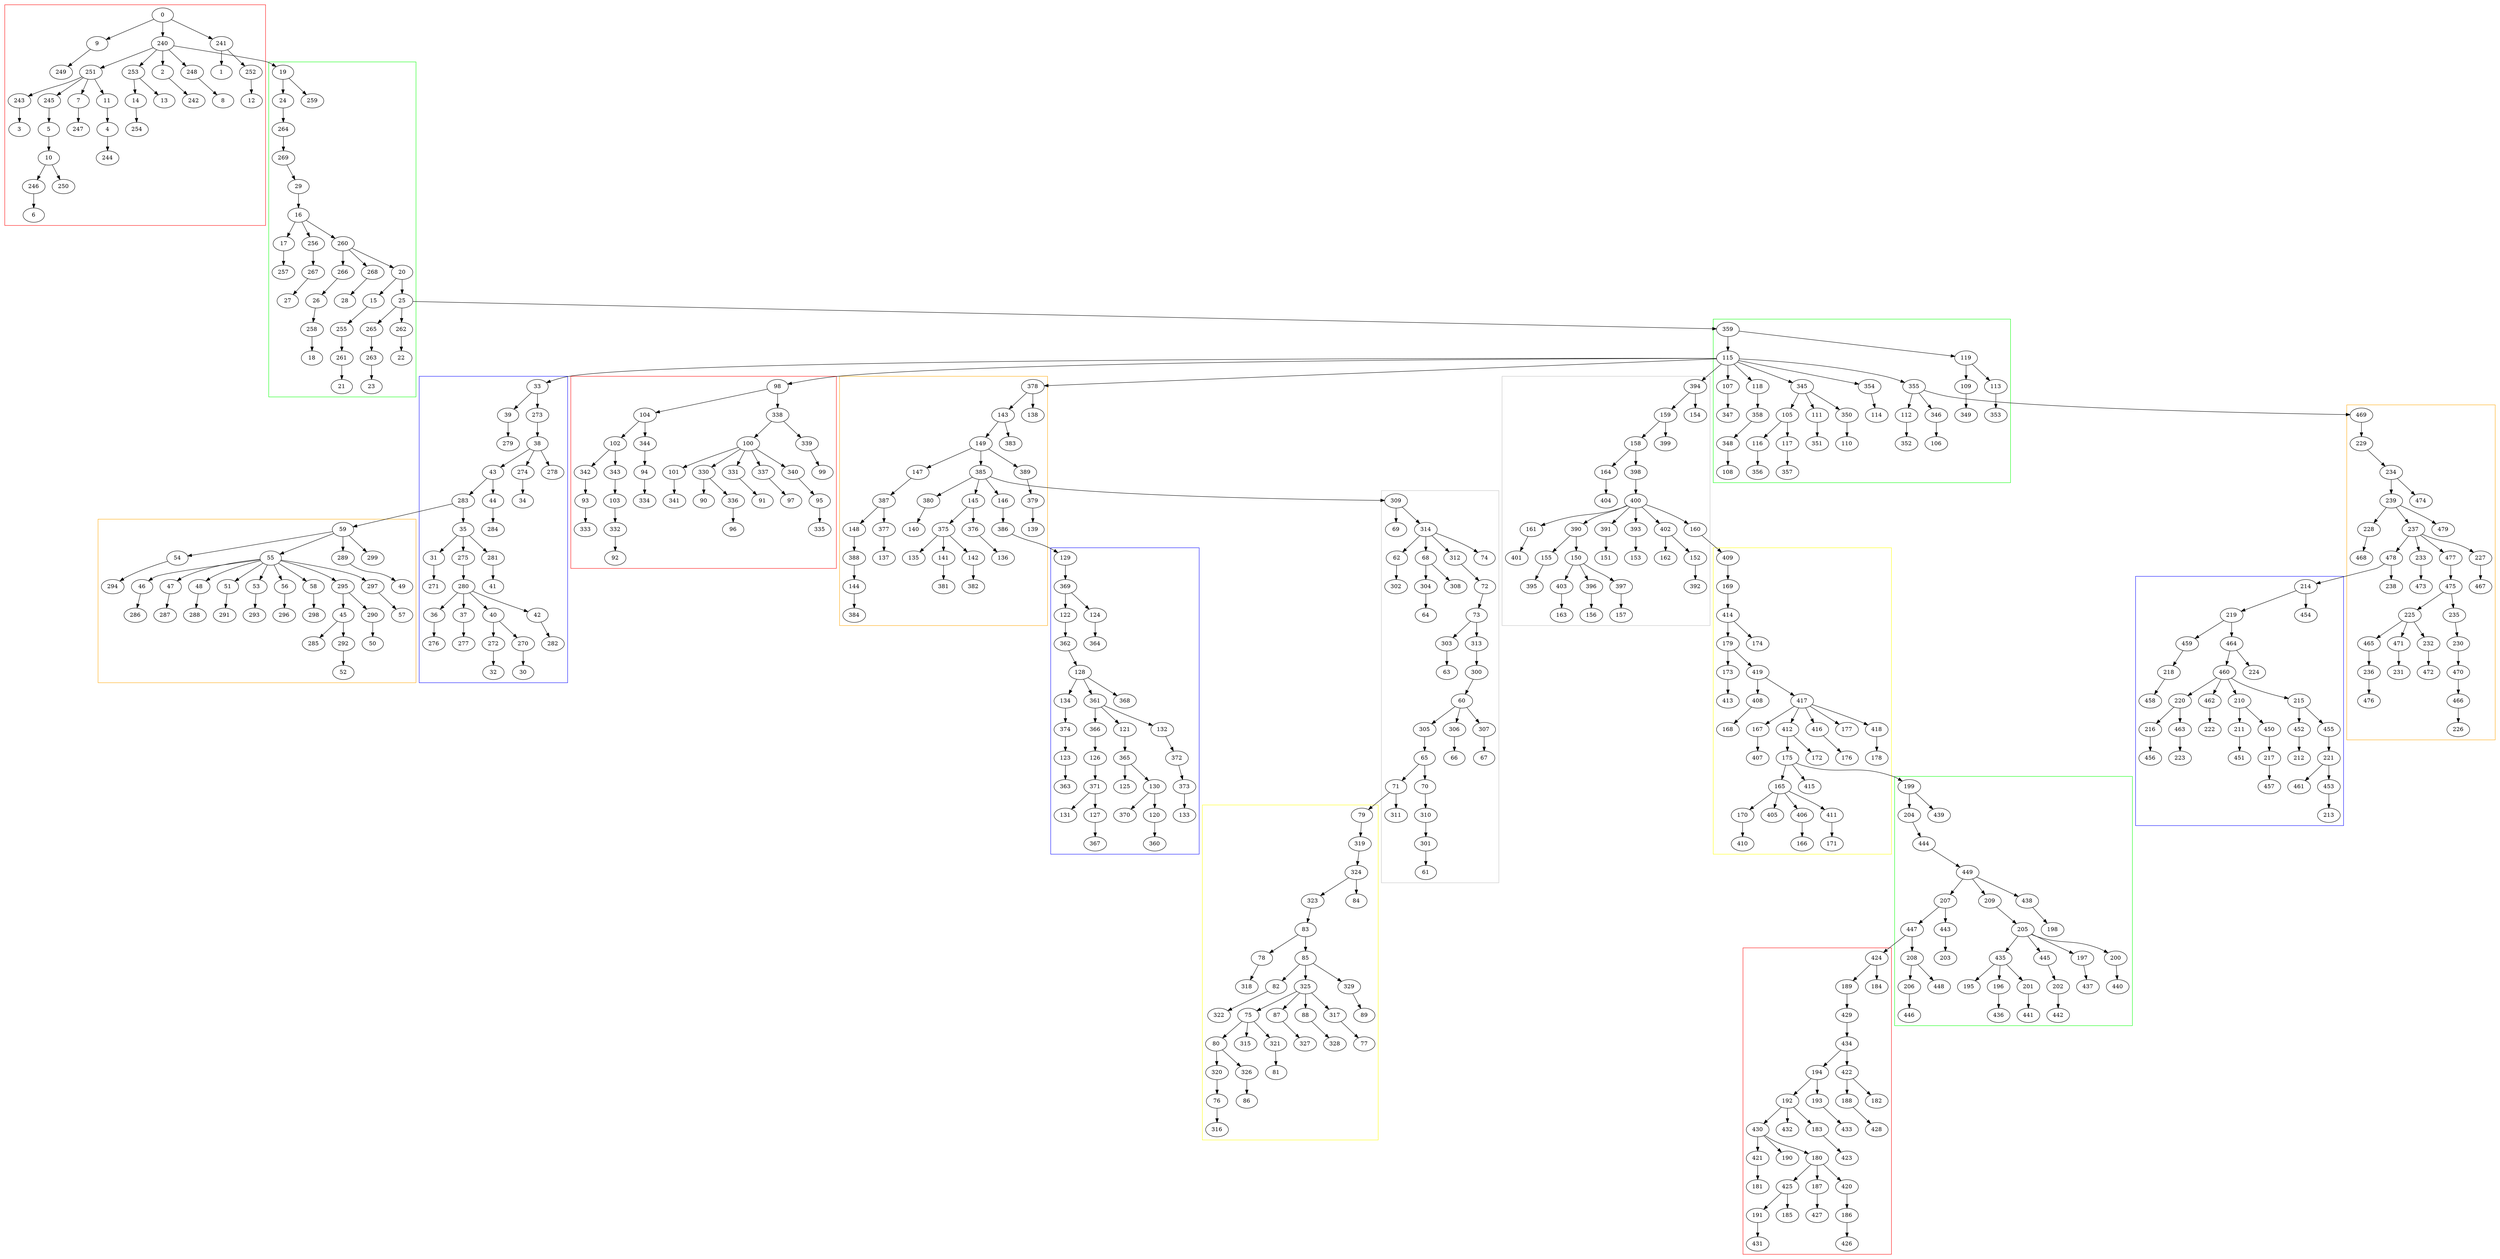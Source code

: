 strict digraph  {
	subgraph cluster_4 {
		graph [color=grey];
		60 -> 305;
		60 -> 306;
		60 -> 307;
		62 -> 302;
		65 -> 70;
		65 -> 71;
		68 -> 304;
		68 -> 308;
		70 -> 310;
		71 -> 311;
		72 -> 73;
		73 -> 303;
		73 -> 313;
		300 -> 60;
		301 -> 61;
		303 -> 63;
		304 -> 64;
		305 -> 65;
		306 -> 66;
		307 -> 67;
		309 -> 69;
		309 -> 314;
		310 -> 301;
		312 -> 72;
		313 -> 300;
		314 -> 62;
		314 -> 68;
		314 -> 74;
		314 -> 312;
	}
	subgraph cluster_2 {
		graph [color=blue];
		31 -> 271;
		33 -> 39;
		33 -> 273;
		35 -> 31;
		35 -> 275;
		35 -> 281;
		36 -> 276;
		37 -> 277;
		38 -> 43;
		38 -> 274;
		38 -> 278;
		39 -> 279;
		40 -> 270;
		40 -> 272;
		42 -> 282;
		43 -> 44;
		43 -> 283;
		44 -> 284;
		270 -> 30;
		272 -> 32;
		273 -> 38;
		274 -> 34;
		275 -> 280;
		280 -> 36;
		280 -> 37;
		280 -> 40;
		280 -> 42;
		281 -> 41;
		283 -> 35;
	}
	subgraph cluster_5 {
		graph [color=yellow];
		75 -> 80;
		75 -> 315;
		75 -> 321;
		76 -> 316;
		78 -> 318;
		79 -> 319;
		80 -> 320;
		80 -> 326;
		82 -> 322;
		83 -> 78;
		83 -> 85;
		85 -> 82;
		85 -> 325;
		85 -> 329;
		87 -> 327;
		88 -> 328;
		317 -> 77;
		319 -> 324;
		320 -> 76;
		321 -> 81;
		323 -> 83;
		324 -> 84;
		324 -> 323;
		325 -> 75;
		325 -> 87;
		325 -> 88;
		325 -> 317;
		326 -> 86;
		329 -> 89;
	}
	subgraph cluster_6 {
		graph [color=red];
		93 -> 333;
		94 -> 334;
		95 -> 335;
		98 -> 104;
		98 -> 338;
		100 -> 101;
		100 -> 330;
		100 -> 331;
		100 -> 337;
		100 -> 340;
		101 -> 341;
		102 -> 342;
		102 -> 343;
		103 -> 332;
		104 -> 102;
		104 -> 344;
		330 -> 90;
		330 -> 336;
		331 -> 91;
		332 -> 92;
		336 -> 96;
		337 -> 97;
		338 -> 100;
		338 -> 339;
		339 -> 99;
		340 -> 95;
		342 -> 93;
		343 -> 103;
		344 -> 94;
	}
	subgraph cluster_11 {
		graph [color=yellow];
		165 -> 170;
		165 -> 405;
		165 -> 406;
		165 -> 411;
		167 -> 407;
		169 -> 414;
		170 -> 410;
		173 -> 413;
		175 -> 165;
		175 -> 415;
		179 -> 173;
		179 -> 419;
		406 -> 166;
		408 -> 168;
		409 -> 169;
		411 -> 171;
		412 -> 172;
		412 -> 175;
		414 -> 174;
		414 -> 179;
		416 -> 176;
		417 -> 167;
		417 -> 177;
		417 -> 412;
		417 -> 416;
		417 -> 418;
		418 -> 178;
		419 -> 408;
		419 -> 417;
	}
	subgraph cluster_1 {
		graph [color=green];
		15 -> 255;
		16 -> 17;
		16 -> 256;
		16 -> 260;
		17 -> 257;
		19 -> 24;
		19 -> 259;
		20 -> 15;
		20 -> 25;
		24 -> 264;
		25 -> 262;
		25 -> 265;
		26 -> 258;
		29 -> 16;
		255 -> 261;
		256 -> 267;
		258 -> 18;
		260 -> 20;
		260 -> 266;
		260 -> 268;
		261 -> 21;
		262 -> 22;
		263 -> 23;
		264 -> 269;
		265 -> 263;
		266 -> 26;
		267 -> 27;
		268 -> 28;
		269 -> 29;
	}
	subgraph cluster_15 {
		graph [color=orange];
		225 -> 232;
		225 -> 465;
		225 -> 471;
		227 -> 467;
		228 -> 468;
		229 -> 234;
		230 -> 470;
		232 -> 472;
		233 -> 473;
		234 -> 239;
		234 -> 474;
		235 -> 230;
		236 -> 476;
		237 -> 227;
		237 -> 233;
		237 -> 477;
		237 -> 478;
		239 -> 228;
		239 -> 237;
		239 -> 479;
		465 -> 236;
		466 -> 226;
		469 -> 229;
		470 -> 466;
		471 -> 231;
		475 -> 225;
		475 -> 235;
		477 -> 475;
		478 -> 238;
	}
	subgraph cluster_3 {
		graph [color=orange];
		45 -> 285;
		45 -> 292;
		46 -> 286;
		47 -> 287;
		48 -> 288;
		51 -> 291;
		53 -> 293;
		54 -> 294;
		55 -> 46;
		55 -> 47;
		55 -> 48;
		55 -> 51;
		55 -> 53;
		55 -> 56;
		55 -> 58;
		55 -> 295;
		55 -> 297;
		56 -> 296;
		58 -> 298;
		59 -> 54;
		59 -> 55;
		59 -> 289;
		59 -> 299;
		289 -> 49;
		290 -> 50;
		292 -> 52;
		295 -> 45;
		295 -> 290;
		297 -> 57;
	}
	subgraph cluster_7 {
		graph [color=green];
		105 -> 116;
		105 -> 117;
		107 -> 347;
		109 -> 349;
		111 -> 351;
		112 -> 352;
		113 -> 353;
		115 -> 107;
		115 -> 118;
		115 -> 345;
		115 -> 354;
		115 -> 355;
		116 -> 356;
		117 -> 357;
		118 -> 358;
		119 -> 109;
		119 -> 113;
		345 -> 105;
		345 -> 111;
		345 -> 350;
		346 -> 106;
		348 -> 108;
		350 -> 110;
		354 -> 114;
		355 -> 112;
		355 -> 346;
		358 -> 348;
		359 -> 115;
		359 -> 119;
	}
	subgraph cluster_8 {
		graph [color=blue];
		120 -> 360;
		121 -> 365;
		122 -> 362;
		123 -> 363;
		124 -> 364;
		126 -> 371;
		127 -> 367;
		128 -> 134;
		128 -> 361;
		128 -> 368;
		129 -> 369;
		130 -> 120;
		130 -> 370;
		132 -> 372;
		134 -> 374;
		361 -> 121;
		361 -> 132;
		361 -> 366;
		362 -> 128;
		365 -> 125;
		365 -> 130;
		366 -> 126;
		369 -> 122;
		369 -> 124;
		371 -> 127;
		371 -> 131;
		372 -> 373;
		373 -> 133;
		374 -> 123;
	}
	subgraph cluster_9 {
		graph [color=orange];
		141 -> 381;
		142 -> 382;
		143 -> 149;
		143 -> 383;
		144 -> 384;
		145 -> 375;
		145 -> 376;
		146 -> 386;
		147 -> 387;
		148 -> 388;
		149 -> 147;
		149 -> 385;
		149 -> 389;
		375 -> 135;
		375 -> 141;
		375 -> 142;
		376 -> 136;
		377 -> 137;
		378 -> 138;
		378 -> 143;
		379 -> 139;
		380 -> 140;
		385 -> 145;
		385 -> 146;
		385 -> 380;
		387 -> 148;
		387 -> 377;
		388 -> 144;
		389 -> 379;
	}
	subgraph cluster_10 {
		graph [color=grey];
		150 -> 396;
		150 -> 397;
		150 -> 403;
		152 -> 392;
		155 -> 395;
		158 -> 164;
		158 -> 398;
		159 -> 158;
		159 -> 399;
		161 -> 401;
		164 -> 404;
		390 -> 150;
		390 -> 155;
		391 -> 151;
		393 -> 153;
		394 -> 154;
		394 -> 159;
		396 -> 156;
		397 -> 157;
		398 -> 400;
		400 -> 160;
		400 -> 161;
		400 -> 390;
		400 -> 391;
		400 -> 393;
		400 -> 402;
		402 -> 152;
		402 -> 162;
		403 -> 163;
	}
	subgraph cluster_12 {
		graph [color=red];
		180 -> 187;
		180 -> 420;
		180 -> 425;
		183 -> 423;
		186 -> 426;
		187 -> 427;
		188 -> 428;
		189 -> 429;
		191 -> 431;
		192 -> 183;
		192 -> 430;
		192 -> 432;
		193 -> 433;
		194 -> 192;
		194 -> 193;
		420 -> 186;
		421 -> 181;
		422 -> 182;
		422 -> 188;
		424 -> 184;
		424 -> 189;
		425 -> 185;
		425 -> 191;
		429 -> 434;
		430 -> 180;
		430 -> 190;
		430 -> 421;
		434 -> 194;
		434 -> 422;
	}
	subgraph cluster_13 {
		graph [color=green];
		196 -> 436;
		197 -> 437;
		199 -> 204;
		199 -> 439;
		200 -> 440;
		201 -> 441;
		202 -> 442;
		204 -> 444;
		205 -> 197;
		205 -> 200;
		205 -> 435;
		205 -> 445;
		206 -> 446;
		207 -> 443;
		207 -> 447;
		208 -> 206;
		208 -> 448;
		209 -> 205;
		435 -> 195;
		435 -> 196;
		435 -> 201;
		438 -> 198;
		443 -> 203;
		444 -> 449;
		445 -> 202;
		447 -> 208;
		449 -> 207;
		449 -> 209;
		449 -> 438;
	}
	subgraph cluster_14 {
		graph [color=blue];
		210 -> 211;
		210 -> 450;
		211 -> 451;
		214 -> 219;
		214 -> 454;
		215 -> 452;
		215 -> 455;
		216 -> 456;
		217 -> 457;
		218 -> 458;
		219 -> 459;
		219 -> 464;
		220 -> 216;
		220 -> 463;
		221 -> 453;
		221 -> 461;
		450 -> 217;
		452 -> 212;
		453 -> 213;
		455 -> 221;
		459 -> 218;
		460 -> 210;
		460 -> 215;
		460 -> 220;
		460 -> 462;
		462 -> 222;
		463 -> 223;
		464 -> 224;
		464 -> 460;
	}
	subgraph cluster_0 {
		graph [color=red];
		0 -> 9;
		0 -> 240;
		0 -> 241;
		2 -> 242;
		4 -> 244;
		5 -> 10;
		7 -> 247;
		9 -> 249;
		10 -> 246;
		10 -> 250;
		11 -> 4;
		14 -> 254;
		240 -> 2;
		240 -> 248;
		240 -> 251;
		240 -> 253;
		241 -> 1;
		241 -> 252;
		243 -> 3;
		245 -> 5;
		246 -> 6;
		248 -> 8;
		251 -> 7;
		251 -> 11;
		251 -> 243;
		251 -> 245;
		252 -> 12;
		253 -> 13;
		253 -> 14;
	}
	25 -> 359;
	71 -> 79;
	115 -> 33;
	115 -> 98;
	115 -> 378;
	115 -> 394;
	160 -> 409;
	175 -> 199;
	240 -> 19;
	283 -> 59;
	355 -> 469;
	385 -> 309;
	386 -> 129;
	447 -> 424;
	478 -> 214;
}
